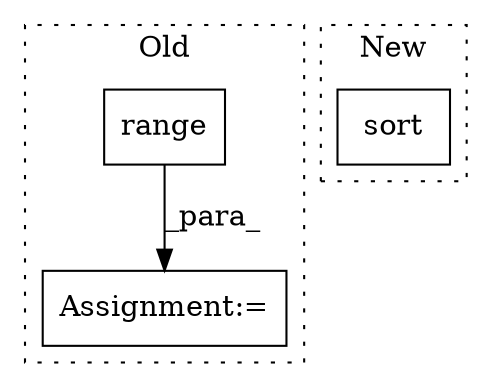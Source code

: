 digraph G {
subgraph cluster0 {
1 [label="range" a="32" s="5349,5363" l="6,1" shape="box"];
3 [label="Assignment:=" a="7" s="5293" l="1" shape="box"];
label = "Old";
style="dotted";
}
subgraph cluster1 {
2 [label="sort" a="32" s="6089" l="6" shape="box"];
label = "New";
style="dotted";
}
1 -> 3 [label="_para_"];
}